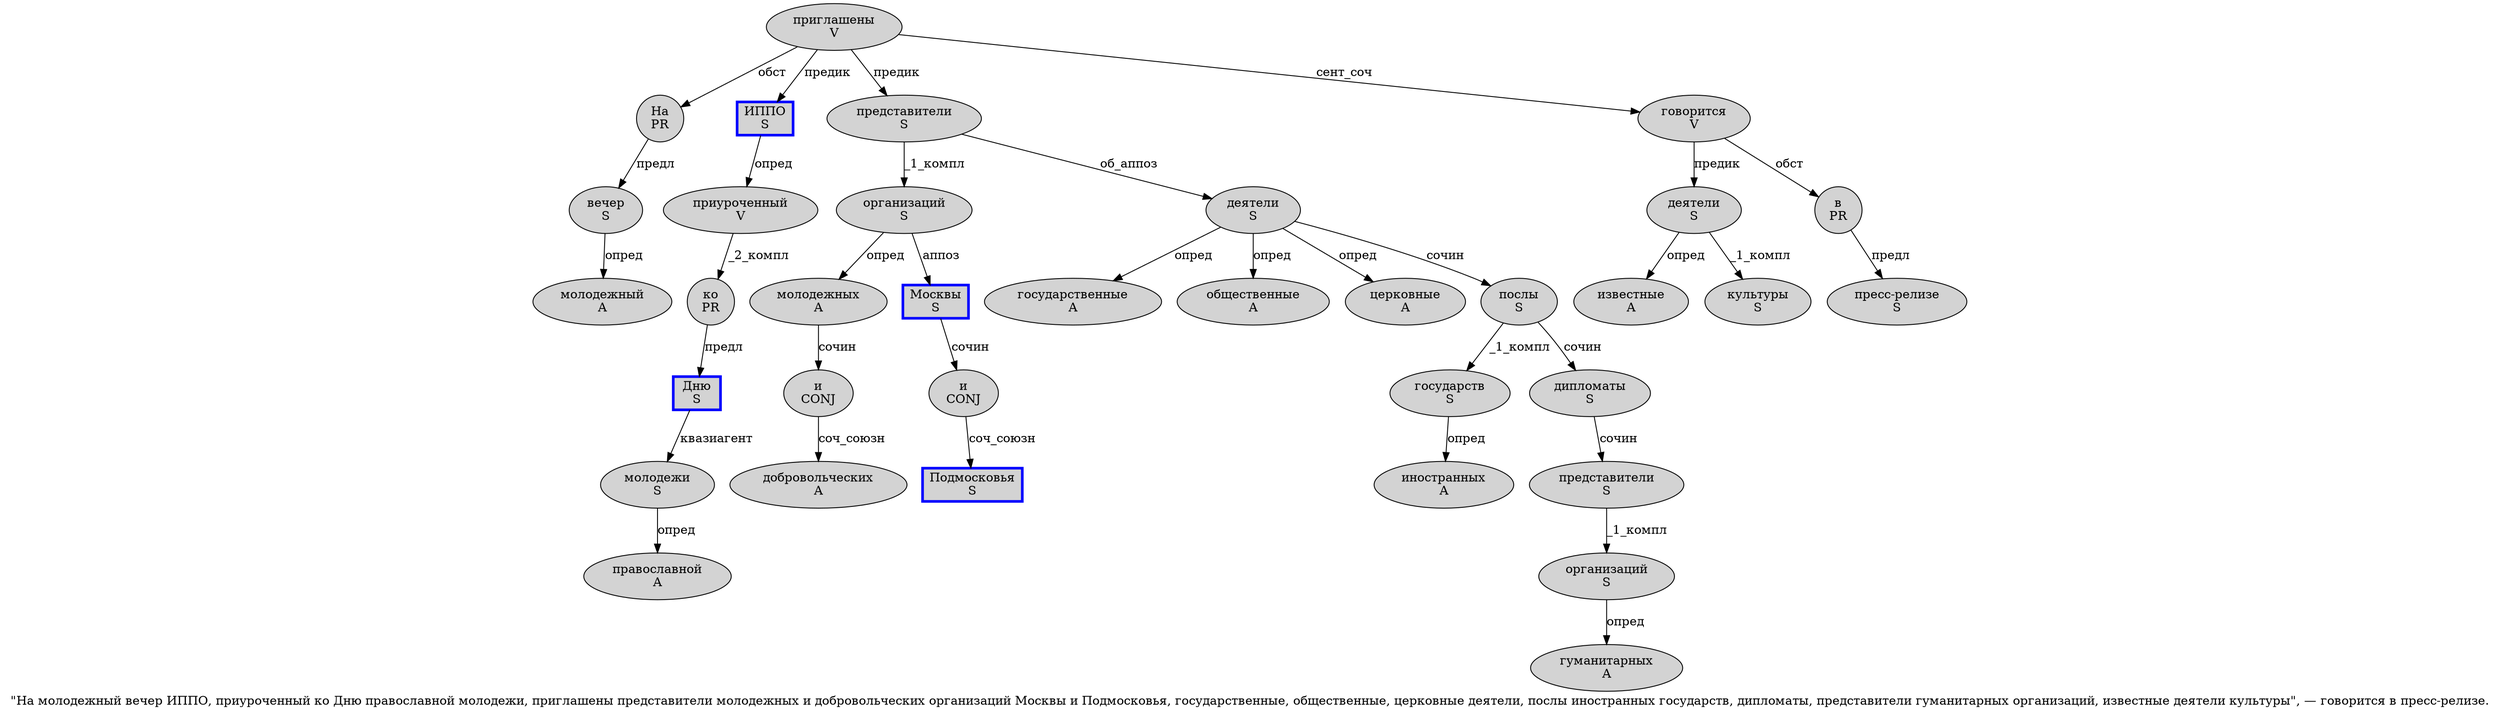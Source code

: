 digraph SENTENCE_78 {
	graph [label="\"На молодежный вечер ИППО, приуроченный ко Дню православной молодежи, приглашены представители молодежных и добровольческих организаций Москвы и Подмосковья, государственные, общественные, церковные деятели, послы иностранных государств, дипломаты, представители гуманитарных организаций, известные деятели культуры\", — говорится в пресс-релизе."]
	node [style=filled]
		1 [label="На
PR" color="" fillcolor=lightgray penwidth=1 shape=ellipse]
		2 [label="молодежный
A" color="" fillcolor=lightgray penwidth=1 shape=ellipse]
		3 [label="вечер
S" color="" fillcolor=lightgray penwidth=1 shape=ellipse]
		4 [label="ИППО
S" color=blue fillcolor=lightgray penwidth=3 shape=box]
		6 [label="приуроченный
V" color="" fillcolor=lightgray penwidth=1 shape=ellipse]
		7 [label="ко
PR" color="" fillcolor=lightgray penwidth=1 shape=ellipse]
		8 [label="Дню
S" color=blue fillcolor=lightgray penwidth=3 shape=box]
		9 [label="православной
A" color="" fillcolor=lightgray penwidth=1 shape=ellipse]
		10 [label="молодежи
S" color="" fillcolor=lightgray penwidth=1 shape=ellipse]
		12 [label="приглашены
V" color="" fillcolor=lightgray penwidth=1 shape=ellipse]
		13 [label="представители
S" color="" fillcolor=lightgray penwidth=1 shape=ellipse]
		14 [label="молодежных
A" color="" fillcolor=lightgray penwidth=1 shape=ellipse]
		15 [label="и
CONJ" color="" fillcolor=lightgray penwidth=1 shape=ellipse]
		16 [label="добровольческих
A" color="" fillcolor=lightgray penwidth=1 shape=ellipse]
		17 [label="организаций
S" color="" fillcolor=lightgray penwidth=1 shape=ellipse]
		18 [label="Москвы
S" color=blue fillcolor=lightgray penwidth=3 shape=box]
		19 [label="и
CONJ" color="" fillcolor=lightgray penwidth=1 shape=ellipse]
		20 [label="Подмосковья
S" color=blue fillcolor=lightgray penwidth=3 shape=box]
		22 [label="государственные
A" color="" fillcolor=lightgray penwidth=1 shape=ellipse]
		24 [label="общественные
A" color="" fillcolor=lightgray penwidth=1 shape=ellipse]
		26 [label="церковные
A" color="" fillcolor=lightgray penwidth=1 shape=ellipse]
		27 [label="деятели
S" color="" fillcolor=lightgray penwidth=1 shape=ellipse]
		29 [label="послы
S" color="" fillcolor=lightgray penwidth=1 shape=ellipse]
		30 [label="иностранных
A" color="" fillcolor=lightgray penwidth=1 shape=ellipse]
		31 [label="государств
S" color="" fillcolor=lightgray penwidth=1 shape=ellipse]
		33 [label="дипломаты
S" color="" fillcolor=lightgray penwidth=1 shape=ellipse]
		35 [label="представители
S" color="" fillcolor=lightgray penwidth=1 shape=ellipse]
		36 [label="гуманитарных
A" color="" fillcolor=lightgray penwidth=1 shape=ellipse]
		37 [label="организаций
S" color="" fillcolor=lightgray penwidth=1 shape=ellipse]
		39 [label="известные
A" color="" fillcolor=lightgray penwidth=1 shape=ellipse]
		40 [label="деятели
S" color="" fillcolor=lightgray penwidth=1 shape=ellipse]
		41 [label="культуры
S" color="" fillcolor=lightgray penwidth=1 shape=ellipse]
		45 [label="говорится
V" color="" fillcolor=lightgray penwidth=1 shape=ellipse]
		46 [label="в
PR" color="" fillcolor=lightgray penwidth=1 shape=ellipse]
		47 [label="пресс-релизе
S" color="" fillcolor=lightgray penwidth=1 shape=ellipse]
			7 -> 8 [label="предл"]
			15 -> 16 [label="соч_союзн"]
			6 -> 7 [label="_2_компл"]
			37 -> 36 [label="опред"]
			3 -> 2 [label="опред"]
			12 -> 1 [label="обст"]
			12 -> 4 [label="предик"]
			12 -> 13 [label="предик"]
			12 -> 45 [label="сент_соч"]
			8 -> 10 [label="квазиагент"]
			35 -> 37 [label="_1_компл"]
			27 -> 22 [label="опред"]
			27 -> 24 [label="опред"]
			27 -> 26 [label="опред"]
			27 -> 29 [label="сочин"]
			17 -> 14 [label="опред"]
			17 -> 18 [label="аппоз"]
			45 -> 40 [label="предик"]
			45 -> 46 [label="обст"]
			1 -> 3 [label="предл"]
			4 -> 6 [label="опред"]
			19 -> 20 [label="соч_союзн"]
			13 -> 17 [label="_1_компл"]
			13 -> 27 [label="об_аппоз"]
			46 -> 47 [label="предл"]
			14 -> 15 [label="сочин"]
			33 -> 35 [label="сочин"]
			31 -> 30 [label="опред"]
			29 -> 31 [label="_1_компл"]
			29 -> 33 [label="сочин"]
			40 -> 39 [label="опред"]
			40 -> 41 [label="_1_компл"]
			18 -> 19 [label="сочин"]
			10 -> 9 [label="опред"]
}